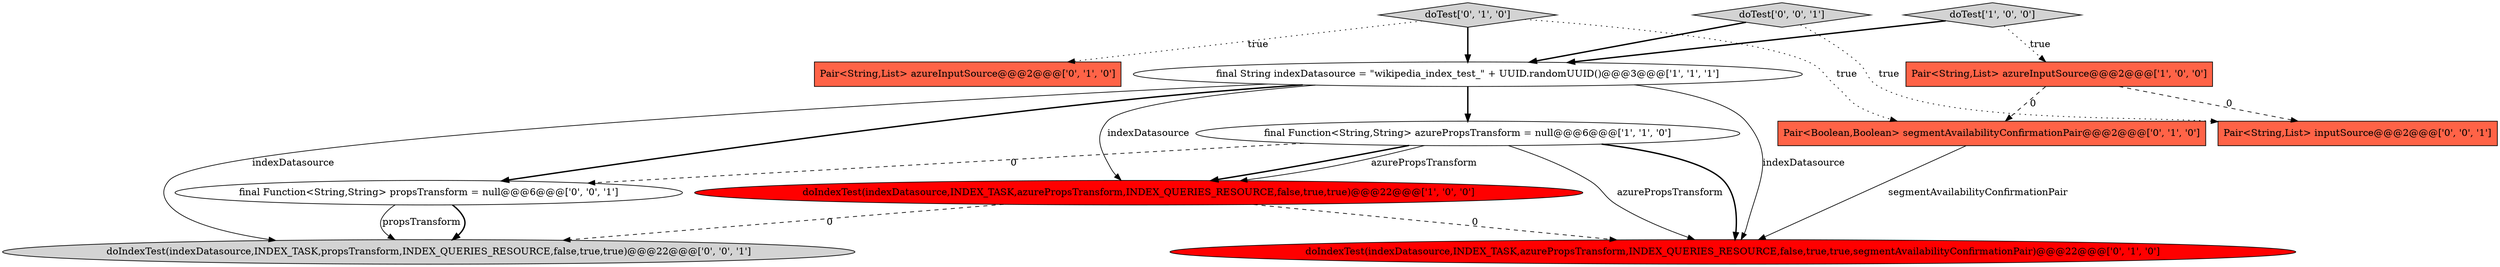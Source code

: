 digraph {
2 [style = filled, label = "Pair<String,List> azureInputSource@@@2@@@['1', '0', '0']", fillcolor = tomato, shape = box image = "AAA1AAABBB1BBB"];
4 [style = filled, label = "doIndexTest(indexDatasource,INDEX_TASK,azurePropsTransform,INDEX_QUERIES_RESOURCE,false,true,true)@@@22@@@['1', '0', '0']", fillcolor = red, shape = ellipse image = "AAA1AAABBB1BBB"];
6 [style = filled, label = "Pair<Boolean,Boolean> segmentAvailabilityConfirmationPair@@@2@@@['0', '1', '0']", fillcolor = tomato, shape = box image = "AAA1AAABBB2BBB"];
10 [style = filled, label = "Pair<String,List> inputSource@@@2@@@['0', '0', '1']", fillcolor = tomato, shape = box image = "AAA0AAABBB3BBB"];
3 [style = filled, label = "final Function<String,String> azurePropsTransform = null@@@6@@@['1', '1', '0']", fillcolor = white, shape = ellipse image = "AAA0AAABBB1BBB"];
8 [style = filled, label = "doTest['0', '1', '0']", fillcolor = lightgray, shape = diamond image = "AAA0AAABBB2BBB"];
9 [style = filled, label = "doIndexTest(indexDatasource,INDEX_TASK,propsTransform,INDEX_QUERIES_RESOURCE,false,true,true)@@@22@@@['0', '0', '1']", fillcolor = lightgray, shape = ellipse image = "AAA0AAABBB3BBB"];
0 [style = filled, label = "final String indexDatasource = \"wikipedia_index_test_\" + UUID.randomUUID()@@@3@@@['1', '1', '1']", fillcolor = white, shape = ellipse image = "AAA0AAABBB1BBB"];
1 [style = filled, label = "doTest['1', '0', '0']", fillcolor = lightgray, shape = diamond image = "AAA0AAABBB1BBB"];
7 [style = filled, label = "doIndexTest(indexDatasource,INDEX_TASK,azurePropsTransform,INDEX_QUERIES_RESOURCE,false,true,true,segmentAvailabilityConfirmationPair)@@@22@@@['0', '1', '0']", fillcolor = red, shape = ellipse image = "AAA1AAABBB2BBB"];
12 [style = filled, label = "doTest['0', '0', '1']", fillcolor = lightgray, shape = diamond image = "AAA0AAABBB3BBB"];
11 [style = filled, label = "final Function<String,String> propsTransform = null@@@6@@@['0', '0', '1']", fillcolor = white, shape = ellipse image = "AAA0AAABBB3BBB"];
5 [style = filled, label = "Pair<String,List> azureInputSource@@@2@@@['0', '1', '0']", fillcolor = tomato, shape = box image = "AAA0AAABBB2BBB"];
0->3 [style = bold, label=""];
3->7 [style = solid, label="azurePropsTransform"];
0->11 [style = bold, label=""];
0->4 [style = solid, label="indexDatasource"];
1->0 [style = bold, label=""];
11->9 [style = bold, label=""];
12->0 [style = bold, label=""];
3->4 [style = bold, label=""];
3->4 [style = solid, label="azurePropsTransform"];
2->10 [style = dashed, label="0"];
8->0 [style = bold, label=""];
4->9 [style = dashed, label="0"];
6->7 [style = solid, label="segmentAvailabilityConfirmationPair"];
8->6 [style = dotted, label="true"];
12->10 [style = dotted, label="true"];
3->7 [style = bold, label=""];
0->9 [style = solid, label="indexDatasource"];
8->5 [style = dotted, label="true"];
4->7 [style = dashed, label="0"];
2->6 [style = dashed, label="0"];
11->9 [style = solid, label="propsTransform"];
1->2 [style = dotted, label="true"];
3->11 [style = dashed, label="0"];
0->7 [style = solid, label="indexDatasource"];
}
